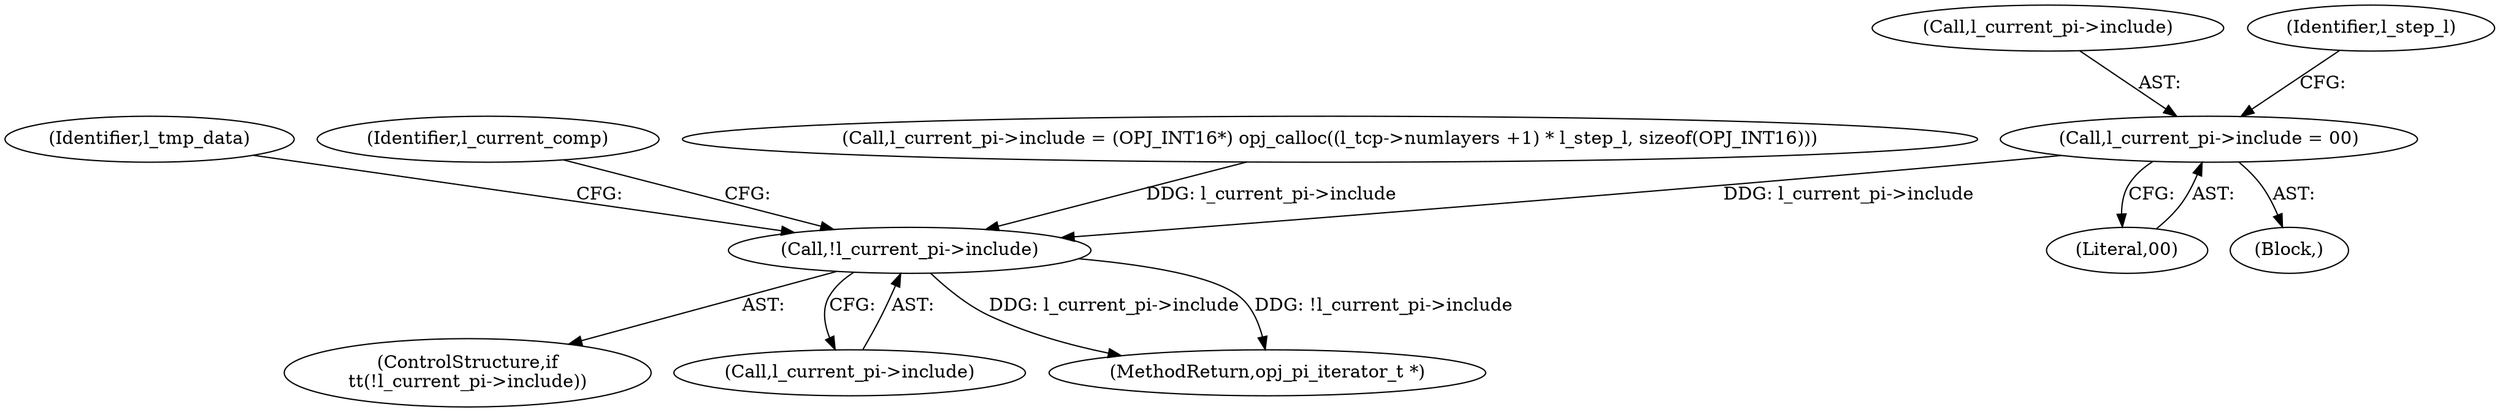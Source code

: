 digraph "0_openjpeg_ef01f18dfc6780b776d0674ed3e7415c6ef54d24@pointer" {
"1000334" [label="(Call,l_current_pi->include = 00)"];
"1000367" [label="(Call,!l_current_pi->include)"];
"1000366" [label="(ControlStructure,if\n\t\t(!l_current_pi->include))"];
"1000335" [label="(Call,l_current_pi->include)"];
"1000368" [label="(Call,l_current_pi->include)"];
"1000373" [label="(Identifier,l_tmp_data)"];
"1000341" [label="(Identifier,l_step_l)"];
"1000713" [label="(MethodReturn,opj_pi_iterator_t *)"];
"1000334" [label="(Call,l_current_pi->include = 00)"];
"1000367" [label="(Call,!l_current_pi->include)"];
"1000382" [label="(Identifier,l_current_comp)"];
"1000338" [label="(Literal,00)"];
"1000350" [label="(Call,l_current_pi->include = (OPJ_INT16*) opj_calloc((l_tcp->numlayers +1) * l_step_l, sizeof(OPJ_INT16)))"];
"1000127" [label="(Block,)"];
"1000334" -> "1000127"  [label="AST: "];
"1000334" -> "1000338"  [label="CFG: "];
"1000335" -> "1000334"  [label="AST: "];
"1000338" -> "1000334"  [label="AST: "];
"1000341" -> "1000334"  [label="CFG: "];
"1000334" -> "1000367"  [label="DDG: l_current_pi->include"];
"1000367" -> "1000366"  [label="AST: "];
"1000367" -> "1000368"  [label="CFG: "];
"1000368" -> "1000367"  [label="AST: "];
"1000373" -> "1000367"  [label="CFG: "];
"1000382" -> "1000367"  [label="CFG: "];
"1000367" -> "1000713"  [label="DDG: l_current_pi->include"];
"1000367" -> "1000713"  [label="DDG: !l_current_pi->include"];
"1000350" -> "1000367"  [label="DDG: l_current_pi->include"];
}
